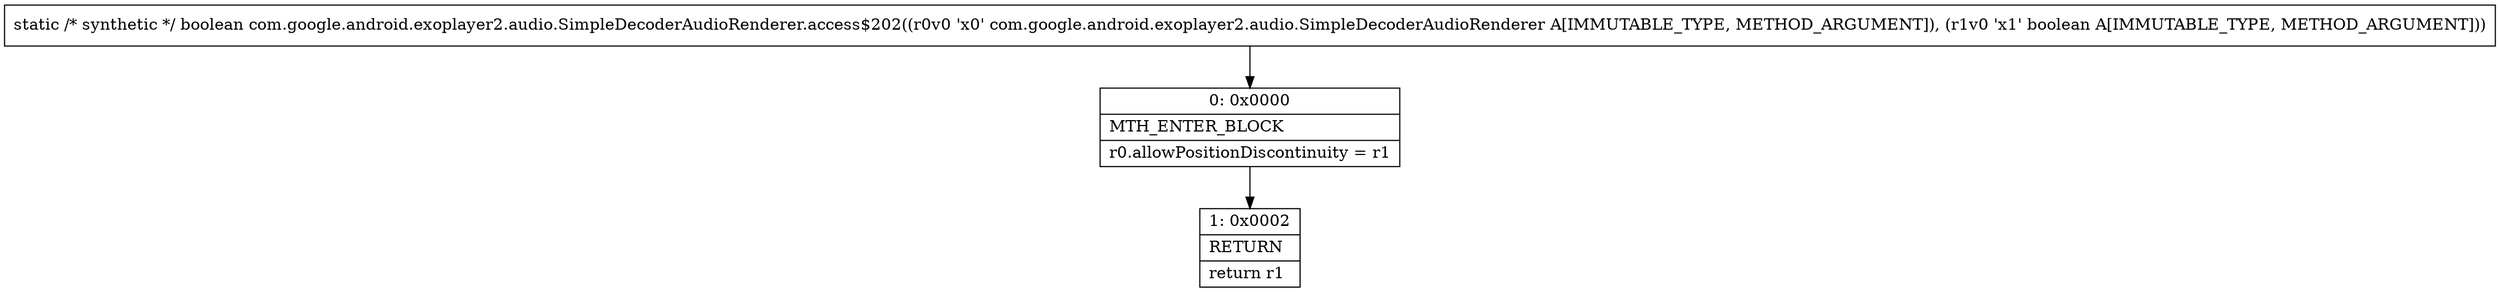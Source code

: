digraph "CFG forcom.google.android.exoplayer2.audio.SimpleDecoderAudioRenderer.access$202(Lcom\/google\/android\/exoplayer2\/audio\/SimpleDecoderAudioRenderer;Z)Z" {
Node_0 [shape=record,label="{0\:\ 0x0000|MTH_ENTER_BLOCK\l|r0.allowPositionDiscontinuity = r1\l}"];
Node_1 [shape=record,label="{1\:\ 0x0002|RETURN\l|return r1\l}"];
MethodNode[shape=record,label="{static \/* synthetic *\/ boolean com.google.android.exoplayer2.audio.SimpleDecoderAudioRenderer.access$202((r0v0 'x0' com.google.android.exoplayer2.audio.SimpleDecoderAudioRenderer A[IMMUTABLE_TYPE, METHOD_ARGUMENT]), (r1v0 'x1' boolean A[IMMUTABLE_TYPE, METHOD_ARGUMENT])) }"];
MethodNode -> Node_0;
Node_0 -> Node_1;
}

